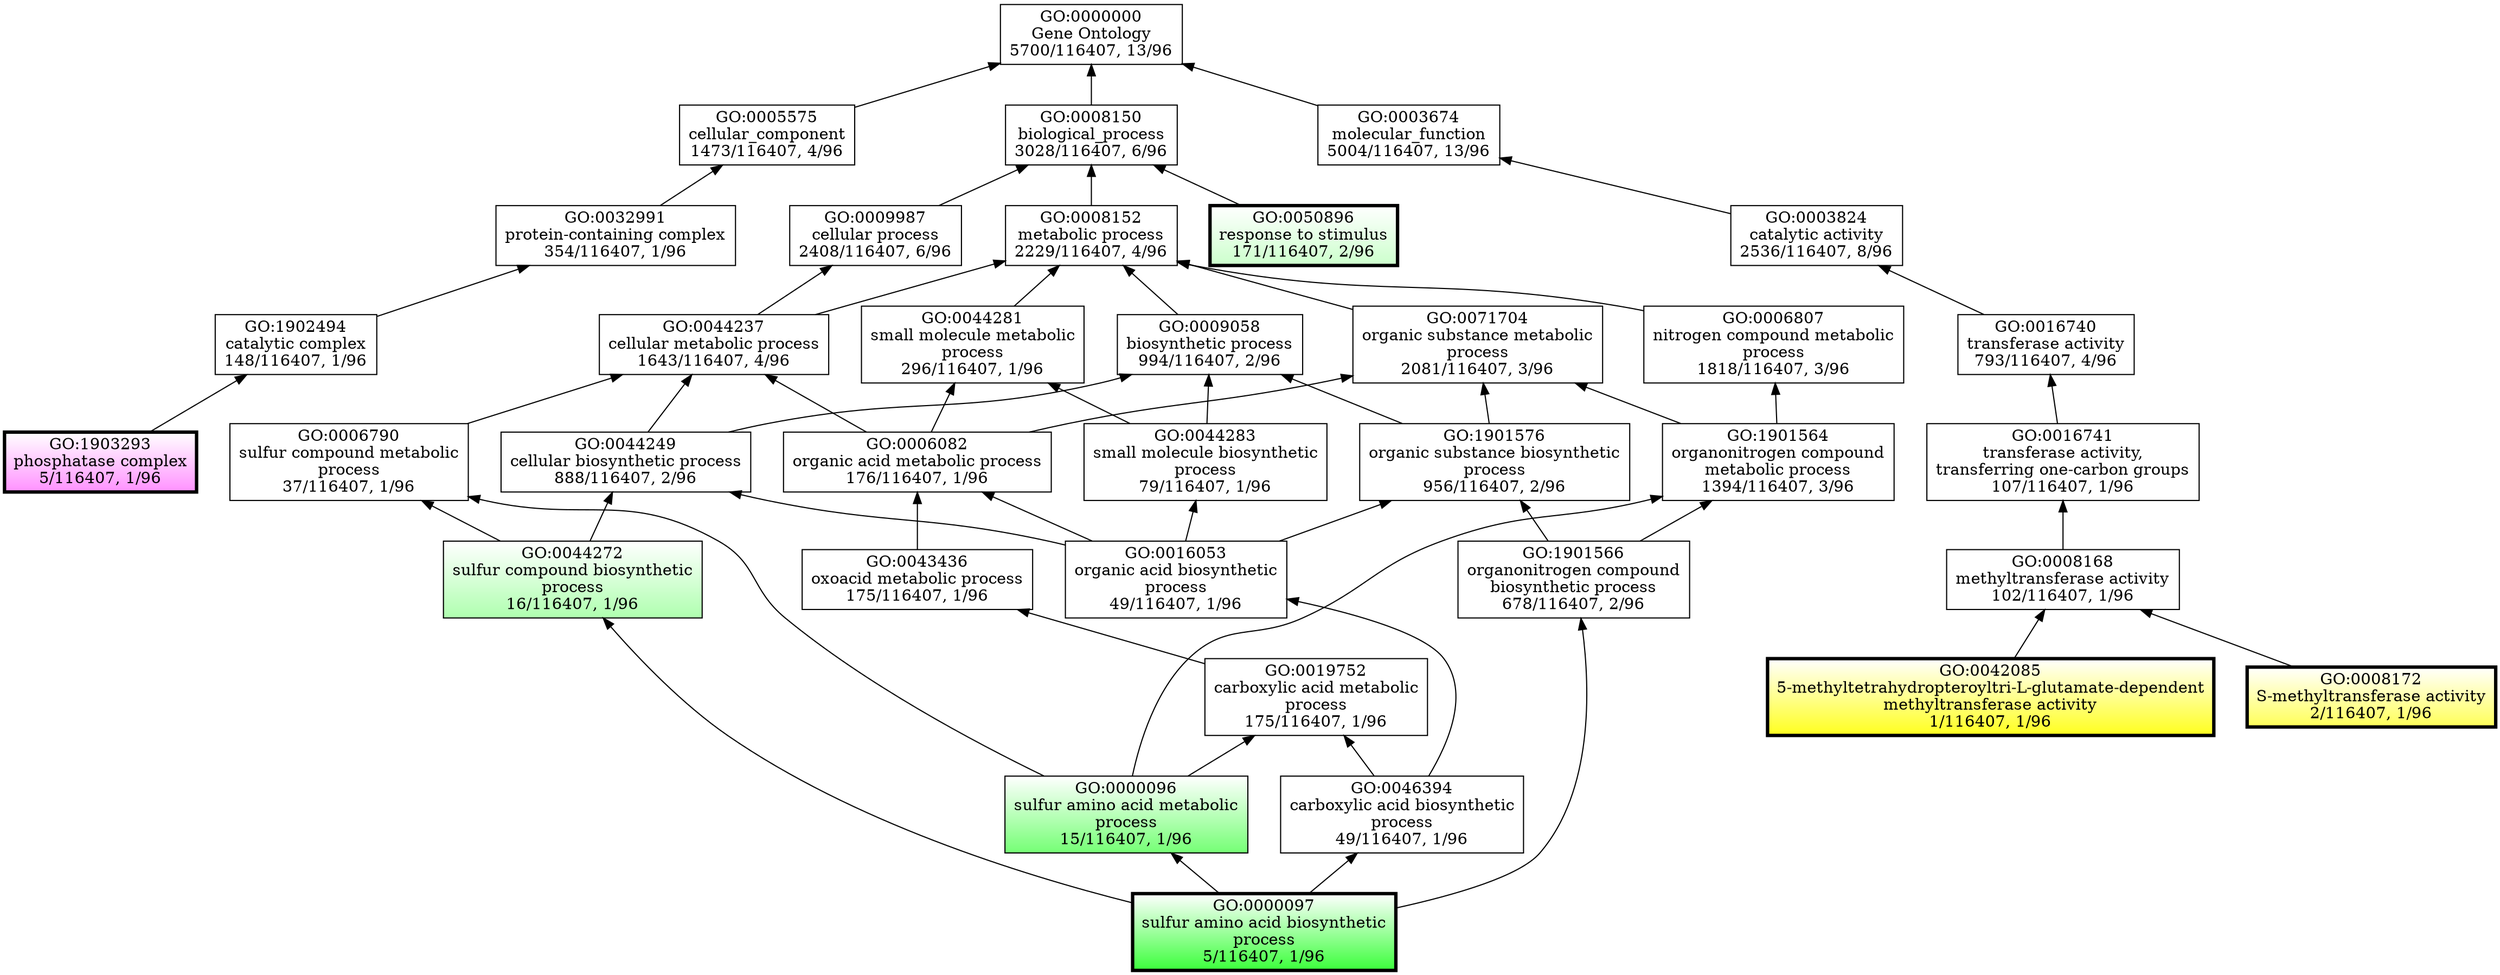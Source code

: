 /* Generated with Ontologizer 2.1 build 20160628-1269 */
digraph G {nodesep=0.4;
GO_0000000[shape="box",label="GO:0000000\nGene Ontology\n5700/116407, 13/96"];
GO_0006082[shape="box",label="GO:0006082\norganic acid metabolic process\n176/116407, 1/96"];
GO_0009987[shape="box",label="GO:0009987\ncellular process\n2408/116407, 6/96"];
GO_1902494[shape="box",label="GO:1902494\ncatalytic complex\n148/116407, 1/96"];
GO_0006790[shape="box",label="GO:0006790\nsulfur compound metabolic\nprocess\n37/116407, 1/96"];
GO_0005575[shape="box",label="GO:0005575\ncellular_component\n1473/116407, 4/96"];
GO_0044237[shape="box",label="GO:0044237\ncellular metabolic process\n1643/116407, 4/96"];
GO_0050896[shape="box",label="GO:0050896\nresponse to stimulus\n171/116407, 2/96",gradientangle=270,style="filled,setlinewidth(3)",fillcolor="white:0.333333,0.200000,1.000000"];
GO_1901576[shape="box",label="GO:1901576\norganic substance biosynthetic\nprocess\n956/116407, 2/96"];
GO_0008150[shape="box",label="GO:0008150\nbiological_process\n3028/116407, 6/96"];
GO_0006807[shape="box",label="GO:0006807\nnitrogen compound metabolic\nprocess\n1818/116407, 3/96"];
GO_0008152[shape="box",label="GO:0008152\nmetabolic process\n2229/116407, 4/96"];
GO_0071704[shape="box",label="GO:0071704\norganic substance metabolic\nprocess\n2081/116407, 3/96"];
GO_0044249[shape="box",label="GO:0044249\ncellular biosynthetic process\n888/116407, 2/96"];
GO_0003674[shape="box",label="GO:0003674\nmolecular_function\n5004/116407, 13/96"];
GO_0032991[shape="box",label="GO:0032991\nprotein-containing complex\n354/116407, 1/96"];
GO_0000096[shape="box",label="GO:0000096\nsulfur amino acid metabolic\nprocess\n15/116407, 1/96",gradientangle=270,style="filled",fillcolor="white:0.333333,0.542857,1.000000"];
GO_1903293[shape="box",label="GO:1903293\nphosphatase complex\n5/116407, 1/96",gradientangle=270,style="filled,setlinewidth(3)",fillcolor="white:0.833333,0.428571,1.000000"];
GO_1901564[shape="box",label="GO:1901564\norganonitrogen compound\nmetabolic process\n1394/116407, 3/96"];
GO_0000097[shape="box",label="GO:0000097\nsulfur amino acid biosynthetic\nprocess\n5/116407, 1/96",gradientangle=270,style="filled,setlinewidth(3)",fillcolor="white:0.333333,0.771429,1.000000"];
GO_0009058[shape="box",label="GO:0009058\nbiosynthetic process\n994/116407, 2/96"];
GO_1901566[shape="box",label="GO:1901566\norganonitrogen compound\nbiosynthetic process\n678/116407, 2/96"];
GO_0016740[shape="box",label="GO:0016740\ntransferase activity\n793/116407, 4/96"];
GO_0042085[shape="box",label="GO:0042085\n5-methyltetrahydropteroyltri-L-glutamate-dependent\nmethyltransferase activity\n1/116407, 1/96",gradientangle=270,style="filled,setlinewidth(3)",fillcolor="white:0.166667,0.885714,1.000000"];
GO_0016741[shape="box",label="GO:0016741\ntransferase activity,\ntransferring one-carbon groups\n107/116407, 1/96"];
GO_0019752[shape="box",label="GO:0019752\ncarboxylic acid metabolic\nprocess\n175/116407, 1/96"];
GO_0008168[shape="box",label="GO:0008168\nmethyltransferase activity\n102/116407, 1/96"];
GO_0043436[shape="box",label="GO:0043436\noxoacid metabolic process\n175/116407, 1/96"];
GO_0008172[shape="box",label="GO:0008172\nS-methyltransferase activity\n2/116407, 1/96",gradientangle=270,style="filled,setlinewidth(3)",fillcolor="white:0.166667,0.657143,1.000000"];
GO_0044272[shape="box",label="GO:0044272\nsulfur compound biosynthetic\nprocess\n16/116407, 1/96",gradientangle=270,style="filled",fillcolor="white:0.333333,0.314286,1.000000"];
GO_0003824[shape="box",label="GO:0003824\ncatalytic activity\n2536/116407, 8/96"];
GO_0016053[shape="box",label="GO:0016053\norganic acid biosynthetic\nprocess\n49/116407, 1/96"];
GO_0044281[shape="box",label="GO:0044281\nsmall molecule metabolic\nprocess\n296/116407, 1/96"];
GO_0046394[shape="box",label="GO:0046394\ncarboxylic acid biosynthetic\nprocess\n49/116407, 1/96"];
GO_0044283[shape="box",label="GO:0044283\nsmall molecule biosynthetic\nprocess\n79/116407, 1/96"];
GO_0000000 -> GO_0003674[color=black,dir="back",tooltip="molecular_function  Gene Ontology"];

GO_0000000 -> GO_0005575[color=black,dir="back",tooltip="cellular_component  Gene Ontology"];

GO_0000000 -> GO_0008150[color=black,dir="back",tooltip="biological_process  Gene Ontology"];

GO_0006082 -> GO_0016053[color=black,dir="back",tooltip="organic acid biosynthetic process is a organic acid metabolic process"];

GO_0006082 -> GO_0043436[color=black,dir="back",tooltip="oxoacid metabolic process is a organic acid metabolic process"];

GO_0009987 -> GO_0044237[color=black,dir="back",tooltip="cellular metabolic process is a cellular process"];

GO_1902494 -> GO_1903293[color=black,dir="back",tooltip="phosphatase complex is a catalytic complex"];

GO_0006790 -> GO_0000096[color=black,dir="back",tooltip="sulfur amino acid metabolic process is a sulfur compound metabolic process"];

GO_0006790 -> GO_0044272[color=black,dir="back",tooltip="sulfur compound biosynthetic process is a sulfur compound metabolic process"];

GO_0005575 -> GO_0032991[color=black,dir="back",tooltip="protein-containing complex is a cellular_component"];

GO_0044237 -> GO_0006082[color=black,dir="back",tooltip="organic acid metabolic process is a cellular metabolic process"];

GO_0044237 -> GO_0006790[color=black,dir="back",tooltip="sulfur compound metabolic process is a cellular metabolic process"];

GO_0044237 -> GO_0044249[color=black,dir="back",tooltip="cellular biosynthetic process is a cellular metabolic process"];

GO_1901576 -> GO_1901566[color=black,dir="back",tooltip="organonitrogen compound biosynthetic process is a organic substance biosynthetic process"];

GO_1901576 -> GO_0016053[color=black,dir="back",tooltip="organic acid biosynthetic process is a organic substance biosynthetic process"];

GO_0008150 -> GO_0008152[color=black,dir="back",tooltip="metabolic process is a biological_process"];

GO_0008150 -> GO_0009987[color=black,dir="back",tooltip="cellular process is a biological_process"];

GO_0008150 -> GO_0050896[color=black,dir="back",tooltip="response to stimulus is a biological_process"];

GO_0006807 -> GO_1901564[color=black,dir="back",tooltip="organonitrogen compound metabolic process is a nitrogen compound metabolic process"];

GO_0008152 -> GO_0071704[color=black,dir="back",tooltip="organic substance metabolic process is a metabolic process"];

GO_0008152 -> GO_0006807[color=black,dir="back",tooltip="nitrogen compound metabolic process is a metabolic process"];

GO_0008152 -> GO_0009058[color=black,dir="back",tooltip="biosynthetic process is a metabolic process"];

GO_0008152 -> GO_0044237[color=black,dir="back",tooltip="cellular metabolic process is a metabolic process"];

GO_0008152 -> GO_0044281[color=black,dir="back",tooltip="small molecule metabolic process is a metabolic process"];

GO_0071704 -> GO_1901564[color=black,dir="back",tooltip="organonitrogen compound metabolic process is a organic substance metabolic process"];

GO_0071704 -> GO_1901576[color=black,dir="back",tooltip="organic substance biosynthetic process is a organic substance metabolic process"];

GO_0071704 -> GO_0006082[color=black,dir="back",tooltip="organic acid metabolic process is a organic substance metabolic process"];

GO_0044249 -> GO_0016053[color=black,dir="back",tooltip="organic acid biosynthetic process is a cellular biosynthetic process"];

GO_0044249 -> GO_0044272[color=black,dir="back",tooltip="sulfur compound biosynthetic process is a cellular biosynthetic process"];

GO_0003674 -> GO_0003824[color=black,dir="back",tooltip="catalytic activity is a molecular_function"];

GO_0032991 -> GO_1902494[color=black,dir="back",tooltip="catalytic complex is a protein-containing complex"];

GO_0000096 -> GO_0000097[color=black,dir="back",tooltip="sulfur amino acid biosynthetic process is a sulfur amino acid metabolic process"];

GO_1901564 -> GO_0000096[color=black,dir="back",tooltip="sulfur amino acid metabolic process is a organonitrogen compound metabolic process"];

GO_1901564 -> GO_1901566[color=black,dir="back",tooltip="organonitrogen compound biosynthetic process is a organonitrogen compound metabolic process"];

GO_0009058 -> GO_1901576[color=black,dir="back",tooltip="organic substance biosynthetic process is a biosynthetic process"];

GO_0009058 -> GO_0044249[color=black,dir="back",tooltip="cellular biosynthetic process is a biosynthetic process"];

GO_0009058 -> GO_0044283[color=black,dir="back",tooltip="small molecule biosynthetic process is a biosynthetic process"];

GO_1901566 -> GO_0000097[color=black,dir="back",tooltip="sulfur amino acid biosynthetic process is a organonitrogen compound biosynthetic process"];

GO_0016740 -> GO_0016741[color=black,dir="back",tooltip="transferase activity, transferring one-carbon groups is a transferase activity"];

GO_0016741 -> GO_0008168[color=black,dir="back",tooltip="methyltransferase activity is a transferase activity, transferring one-carbon groups"];

GO_0019752 -> GO_0000096[color=black,dir="back",tooltip="sulfur amino acid metabolic process is a carboxylic acid metabolic process"];

GO_0019752 -> GO_0046394[color=black,dir="back",tooltip="carboxylic acid biosynthetic process is a carboxylic acid metabolic process"];

GO_0008168 -> GO_0008172[color=black,dir="back",tooltip="S-methyltransferase activity is a methyltransferase activity"];

GO_0008168 -> GO_0042085[color=black,dir="back",tooltip="5-methyltetrahydropteroyltri-L-glutamate-dependent methyltransferase activity is a methyltransferase activity"];

GO_0043436 -> GO_0019752[color=black,dir="back",tooltip="carboxylic acid metabolic process is a oxoacid metabolic process"];

GO_0044272 -> GO_0000097[color=black,dir="back",tooltip="sulfur amino acid biosynthetic process is a sulfur compound biosynthetic process"];

GO_0003824 -> GO_0016740[color=black,dir="back",tooltip="transferase activity is a catalytic activity"];

GO_0016053 -> GO_0046394[color=black,dir="back",tooltip="carboxylic acid biosynthetic process is a organic acid biosynthetic process"];

GO_0044281 -> GO_0006082[color=black,dir="back",tooltip="organic acid metabolic process is a small molecule metabolic process"];

GO_0044281 -> GO_0044283[color=black,dir="back",tooltip="small molecule biosynthetic process is a small molecule metabolic process"];

GO_0046394 -> GO_0000097[color=black,dir="back",tooltip="sulfur amino acid biosynthetic process is a carboxylic acid biosynthetic process"];

GO_0044283 -> GO_0016053[color=black,dir="back",tooltip="organic acid biosynthetic process is a small molecule biosynthetic process"];

}
